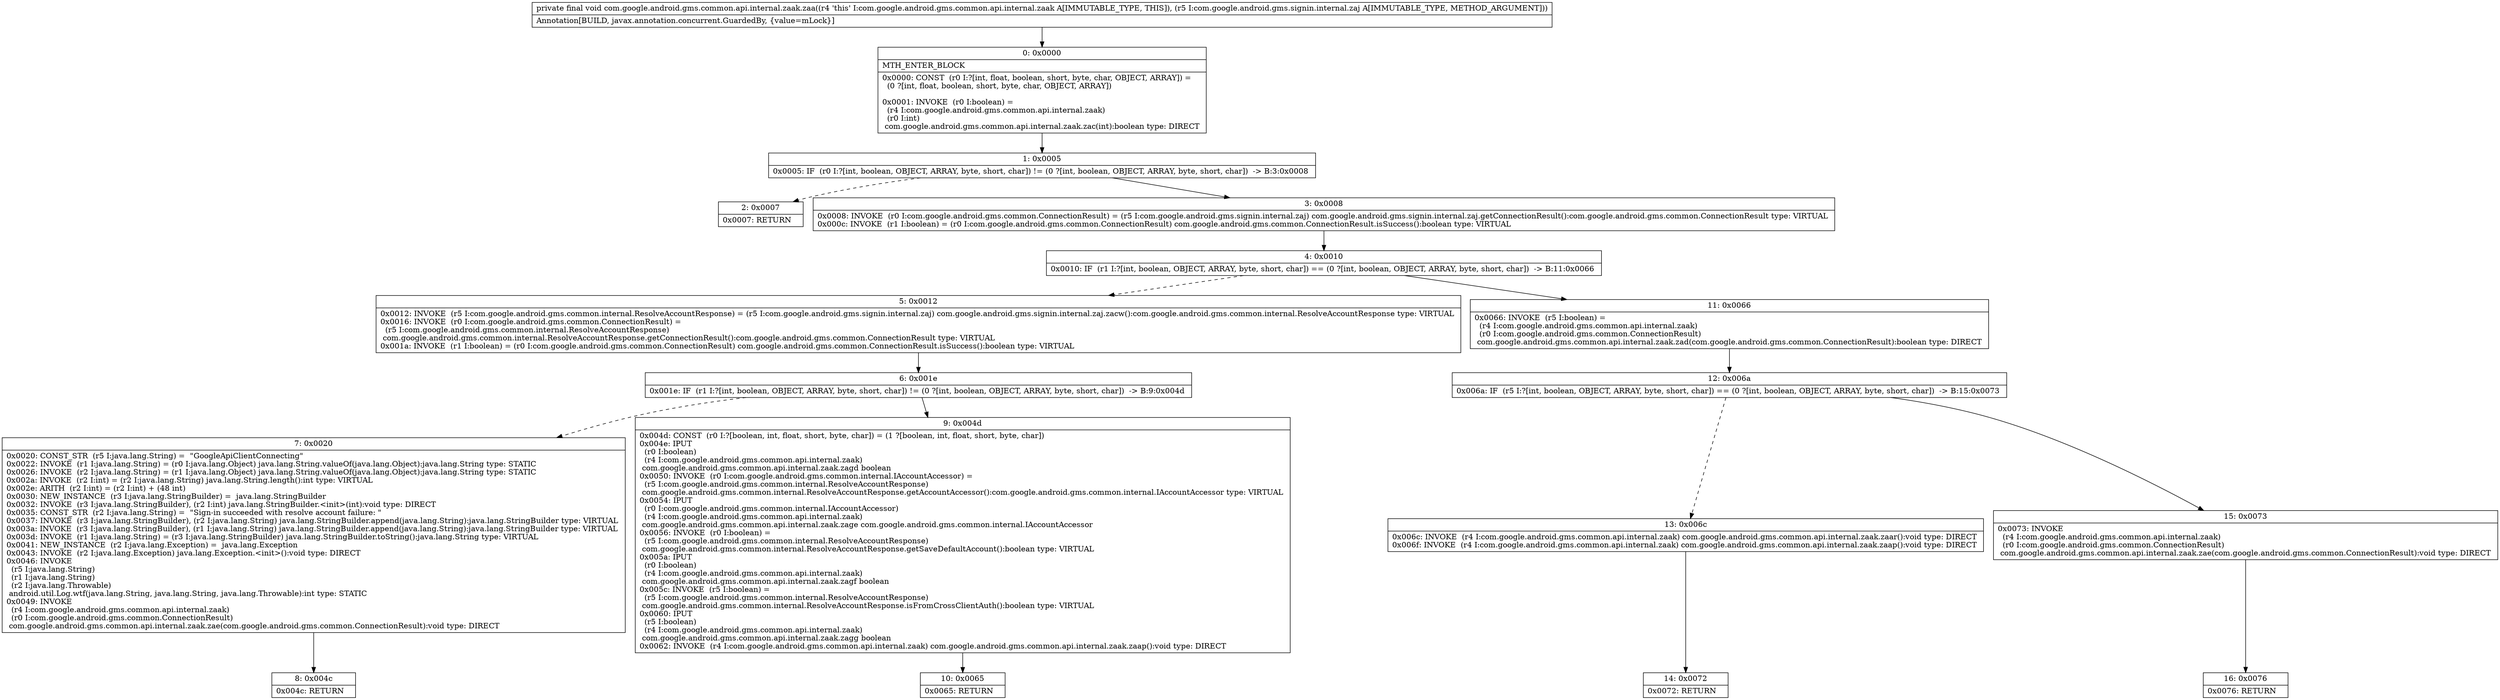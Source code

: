 digraph "CFG forcom.google.android.gms.common.api.internal.zaak.zaa(Lcom\/google\/android\/gms\/signin\/internal\/zaj;)V" {
Node_0 [shape=record,label="{0\:\ 0x0000|MTH_ENTER_BLOCK\l|0x0000: CONST  (r0 I:?[int, float, boolean, short, byte, char, OBJECT, ARRAY]) = \l  (0 ?[int, float, boolean, short, byte, char, OBJECT, ARRAY])\l \l0x0001: INVOKE  (r0 I:boolean) = \l  (r4 I:com.google.android.gms.common.api.internal.zaak)\l  (r0 I:int)\l com.google.android.gms.common.api.internal.zaak.zac(int):boolean type: DIRECT \l}"];
Node_1 [shape=record,label="{1\:\ 0x0005|0x0005: IF  (r0 I:?[int, boolean, OBJECT, ARRAY, byte, short, char]) != (0 ?[int, boolean, OBJECT, ARRAY, byte, short, char])  \-\> B:3:0x0008 \l}"];
Node_2 [shape=record,label="{2\:\ 0x0007|0x0007: RETURN   \l}"];
Node_3 [shape=record,label="{3\:\ 0x0008|0x0008: INVOKE  (r0 I:com.google.android.gms.common.ConnectionResult) = (r5 I:com.google.android.gms.signin.internal.zaj) com.google.android.gms.signin.internal.zaj.getConnectionResult():com.google.android.gms.common.ConnectionResult type: VIRTUAL \l0x000c: INVOKE  (r1 I:boolean) = (r0 I:com.google.android.gms.common.ConnectionResult) com.google.android.gms.common.ConnectionResult.isSuccess():boolean type: VIRTUAL \l}"];
Node_4 [shape=record,label="{4\:\ 0x0010|0x0010: IF  (r1 I:?[int, boolean, OBJECT, ARRAY, byte, short, char]) == (0 ?[int, boolean, OBJECT, ARRAY, byte, short, char])  \-\> B:11:0x0066 \l}"];
Node_5 [shape=record,label="{5\:\ 0x0012|0x0012: INVOKE  (r5 I:com.google.android.gms.common.internal.ResolveAccountResponse) = (r5 I:com.google.android.gms.signin.internal.zaj) com.google.android.gms.signin.internal.zaj.zacw():com.google.android.gms.common.internal.ResolveAccountResponse type: VIRTUAL \l0x0016: INVOKE  (r0 I:com.google.android.gms.common.ConnectionResult) = \l  (r5 I:com.google.android.gms.common.internal.ResolveAccountResponse)\l com.google.android.gms.common.internal.ResolveAccountResponse.getConnectionResult():com.google.android.gms.common.ConnectionResult type: VIRTUAL \l0x001a: INVOKE  (r1 I:boolean) = (r0 I:com.google.android.gms.common.ConnectionResult) com.google.android.gms.common.ConnectionResult.isSuccess():boolean type: VIRTUAL \l}"];
Node_6 [shape=record,label="{6\:\ 0x001e|0x001e: IF  (r1 I:?[int, boolean, OBJECT, ARRAY, byte, short, char]) != (0 ?[int, boolean, OBJECT, ARRAY, byte, short, char])  \-\> B:9:0x004d \l}"];
Node_7 [shape=record,label="{7\:\ 0x0020|0x0020: CONST_STR  (r5 I:java.lang.String) =  \"GoogleApiClientConnecting\" \l0x0022: INVOKE  (r1 I:java.lang.String) = (r0 I:java.lang.Object) java.lang.String.valueOf(java.lang.Object):java.lang.String type: STATIC \l0x0026: INVOKE  (r2 I:java.lang.String) = (r1 I:java.lang.Object) java.lang.String.valueOf(java.lang.Object):java.lang.String type: STATIC \l0x002a: INVOKE  (r2 I:int) = (r2 I:java.lang.String) java.lang.String.length():int type: VIRTUAL \l0x002e: ARITH  (r2 I:int) = (r2 I:int) + (48 int) \l0x0030: NEW_INSTANCE  (r3 I:java.lang.StringBuilder) =  java.lang.StringBuilder \l0x0032: INVOKE  (r3 I:java.lang.StringBuilder), (r2 I:int) java.lang.StringBuilder.\<init\>(int):void type: DIRECT \l0x0035: CONST_STR  (r2 I:java.lang.String) =  \"Sign\-in succeeded with resolve account failure: \" \l0x0037: INVOKE  (r3 I:java.lang.StringBuilder), (r2 I:java.lang.String) java.lang.StringBuilder.append(java.lang.String):java.lang.StringBuilder type: VIRTUAL \l0x003a: INVOKE  (r3 I:java.lang.StringBuilder), (r1 I:java.lang.String) java.lang.StringBuilder.append(java.lang.String):java.lang.StringBuilder type: VIRTUAL \l0x003d: INVOKE  (r1 I:java.lang.String) = (r3 I:java.lang.StringBuilder) java.lang.StringBuilder.toString():java.lang.String type: VIRTUAL \l0x0041: NEW_INSTANCE  (r2 I:java.lang.Exception) =  java.lang.Exception \l0x0043: INVOKE  (r2 I:java.lang.Exception) java.lang.Exception.\<init\>():void type: DIRECT \l0x0046: INVOKE  \l  (r5 I:java.lang.String)\l  (r1 I:java.lang.String)\l  (r2 I:java.lang.Throwable)\l android.util.Log.wtf(java.lang.String, java.lang.String, java.lang.Throwable):int type: STATIC \l0x0049: INVOKE  \l  (r4 I:com.google.android.gms.common.api.internal.zaak)\l  (r0 I:com.google.android.gms.common.ConnectionResult)\l com.google.android.gms.common.api.internal.zaak.zae(com.google.android.gms.common.ConnectionResult):void type: DIRECT \l}"];
Node_8 [shape=record,label="{8\:\ 0x004c|0x004c: RETURN   \l}"];
Node_9 [shape=record,label="{9\:\ 0x004d|0x004d: CONST  (r0 I:?[boolean, int, float, short, byte, char]) = (1 ?[boolean, int, float, short, byte, char]) \l0x004e: IPUT  \l  (r0 I:boolean)\l  (r4 I:com.google.android.gms.common.api.internal.zaak)\l com.google.android.gms.common.api.internal.zaak.zagd boolean \l0x0050: INVOKE  (r0 I:com.google.android.gms.common.internal.IAccountAccessor) = \l  (r5 I:com.google.android.gms.common.internal.ResolveAccountResponse)\l com.google.android.gms.common.internal.ResolveAccountResponse.getAccountAccessor():com.google.android.gms.common.internal.IAccountAccessor type: VIRTUAL \l0x0054: IPUT  \l  (r0 I:com.google.android.gms.common.internal.IAccountAccessor)\l  (r4 I:com.google.android.gms.common.api.internal.zaak)\l com.google.android.gms.common.api.internal.zaak.zage com.google.android.gms.common.internal.IAccountAccessor \l0x0056: INVOKE  (r0 I:boolean) = \l  (r5 I:com.google.android.gms.common.internal.ResolveAccountResponse)\l com.google.android.gms.common.internal.ResolveAccountResponse.getSaveDefaultAccount():boolean type: VIRTUAL \l0x005a: IPUT  \l  (r0 I:boolean)\l  (r4 I:com.google.android.gms.common.api.internal.zaak)\l com.google.android.gms.common.api.internal.zaak.zagf boolean \l0x005c: INVOKE  (r5 I:boolean) = \l  (r5 I:com.google.android.gms.common.internal.ResolveAccountResponse)\l com.google.android.gms.common.internal.ResolveAccountResponse.isFromCrossClientAuth():boolean type: VIRTUAL \l0x0060: IPUT  \l  (r5 I:boolean)\l  (r4 I:com.google.android.gms.common.api.internal.zaak)\l com.google.android.gms.common.api.internal.zaak.zagg boolean \l0x0062: INVOKE  (r4 I:com.google.android.gms.common.api.internal.zaak) com.google.android.gms.common.api.internal.zaak.zaap():void type: DIRECT \l}"];
Node_10 [shape=record,label="{10\:\ 0x0065|0x0065: RETURN   \l}"];
Node_11 [shape=record,label="{11\:\ 0x0066|0x0066: INVOKE  (r5 I:boolean) = \l  (r4 I:com.google.android.gms.common.api.internal.zaak)\l  (r0 I:com.google.android.gms.common.ConnectionResult)\l com.google.android.gms.common.api.internal.zaak.zad(com.google.android.gms.common.ConnectionResult):boolean type: DIRECT \l}"];
Node_12 [shape=record,label="{12\:\ 0x006a|0x006a: IF  (r5 I:?[int, boolean, OBJECT, ARRAY, byte, short, char]) == (0 ?[int, boolean, OBJECT, ARRAY, byte, short, char])  \-\> B:15:0x0073 \l}"];
Node_13 [shape=record,label="{13\:\ 0x006c|0x006c: INVOKE  (r4 I:com.google.android.gms.common.api.internal.zaak) com.google.android.gms.common.api.internal.zaak.zaar():void type: DIRECT \l0x006f: INVOKE  (r4 I:com.google.android.gms.common.api.internal.zaak) com.google.android.gms.common.api.internal.zaak.zaap():void type: DIRECT \l}"];
Node_14 [shape=record,label="{14\:\ 0x0072|0x0072: RETURN   \l}"];
Node_15 [shape=record,label="{15\:\ 0x0073|0x0073: INVOKE  \l  (r4 I:com.google.android.gms.common.api.internal.zaak)\l  (r0 I:com.google.android.gms.common.ConnectionResult)\l com.google.android.gms.common.api.internal.zaak.zae(com.google.android.gms.common.ConnectionResult):void type: DIRECT \l}"];
Node_16 [shape=record,label="{16\:\ 0x0076|0x0076: RETURN   \l}"];
MethodNode[shape=record,label="{private final void com.google.android.gms.common.api.internal.zaak.zaa((r4 'this' I:com.google.android.gms.common.api.internal.zaak A[IMMUTABLE_TYPE, THIS]), (r5 I:com.google.android.gms.signin.internal.zaj A[IMMUTABLE_TYPE, METHOD_ARGUMENT]))  | Annotation[BUILD, javax.annotation.concurrent.GuardedBy, \{value=mLock\}]\l}"];
MethodNode -> Node_0;
Node_0 -> Node_1;
Node_1 -> Node_2[style=dashed];
Node_1 -> Node_3;
Node_3 -> Node_4;
Node_4 -> Node_5[style=dashed];
Node_4 -> Node_11;
Node_5 -> Node_6;
Node_6 -> Node_7[style=dashed];
Node_6 -> Node_9;
Node_7 -> Node_8;
Node_9 -> Node_10;
Node_11 -> Node_12;
Node_12 -> Node_13[style=dashed];
Node_12 -> Node_15;
Node_13 -> Node_14;
Node_15 -> Node_16;
}

